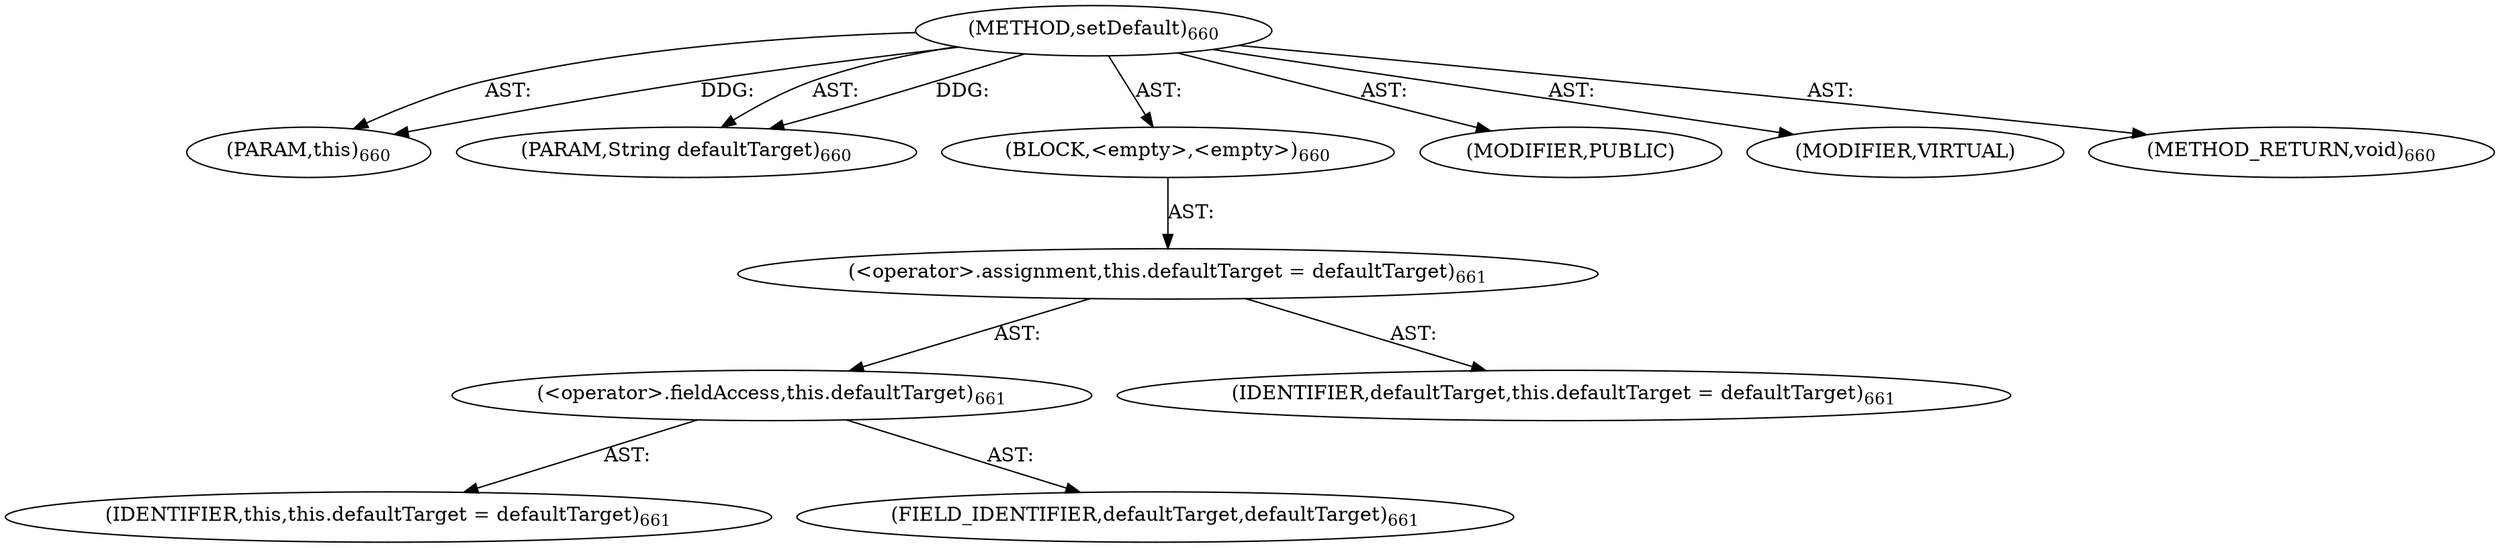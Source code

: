 digraph "setDefault" {  
"111669149729" [label = <(METHOD,setDefault)<SUB>660</SUB>> ]
"115964117017" [label = <(PARAM,this)<SUB>660</SUB>> ]
"115964117099" [label = <(PARAM,String defaultTarget)<SUB>660</SUB>> ]
"25769803813" [label = <(BLOCK,&lt;empty&gt;,&lt;empty&gt;)<SUB>660</SUB>> ]
"30064771224" [label = <(&lt;operator&gt;.assignment,this.defaultTarget = defaultTarget)<SUB>661</SUB>> ]
"30064771225" [label = <(&lt;operator&gt;.fieldAccess,this.defaultTarget)<SUB>661</SUB>> ]
"68719476766" [label = <(IDENTIFIER,this,this.defaultTarget = defaultTarget)<SUB>661</SUB>> ]
"55834574887" [label = <(FIELD_IDENTIFIER,defaultTarget,defaultTarget)<SUB>661</SUB>> ]
"68719476957" [label = <(IDENTIFIER,defaultTarget,this.defaultTarget = defaultTarget)<SUB>661</SUB>> ]
"133143986289" [label = <(MODIFIER,PUBLIC)> ]
"133143986290" [label = <(MODIFIER,VIRTUAL)> ]
"128849018913" [label = <(METHOD_RETURN,void)<SUB>660</SUB>> ]
  "111669149729" -> "115964117017"  [ label = "AST: "] 
  "111669149729" -> "115964117099"  [ label = "AST: "] 
  "111669149729" -> "25769803813"  [ label = "AST: "] 
  "111669149729" -> "133143986289"  [ label = "AST: "] 
  "111669149729" -> "133143986290"  [ label = "AST: "] 
  "111669149729" -> "128849018913"  [ label = "AST: "] 
  "25769803813" -> "30064771224"  [ label = "AST: "] 
  "30064771224" -> "30064771225"  [ label = "AST: "] 
  "30064771224" -> "68719476957"  [ label = "AST: "] 
  "30064771225" -> "68719476766"  [ label = "AST: "] 
  "30064771225" -> "55834574887"  [ label = "AST: "] 
  "111669149729" -> "115964117017"  [ label = "DDG: "] 
  "111669149729" -> "115964117099"  [ label = "DDG: "] 
}
